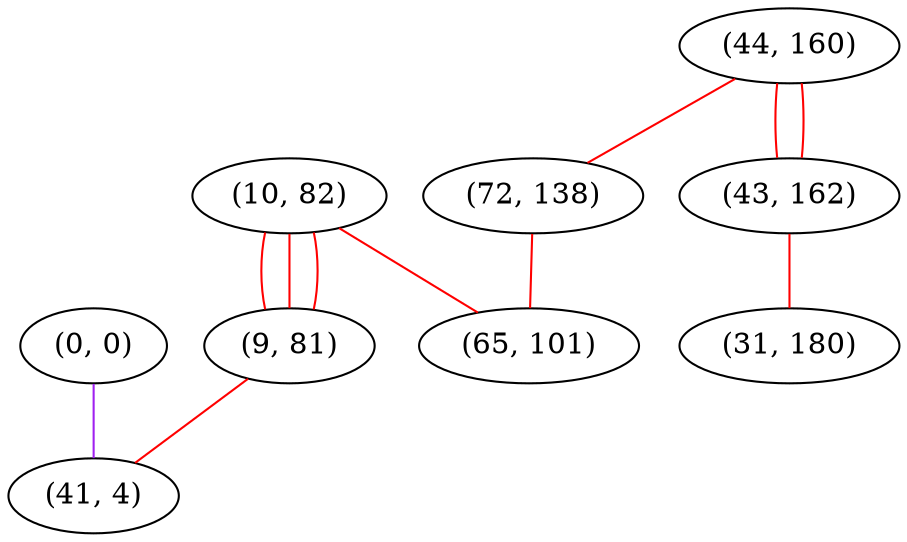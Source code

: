 graph "" {
"(0, 0)";
"(44, 160)";
"(43, 162)";
"(72, 138)";
"(10, 82)";
"(65, 101)";
"(9, 81)";
"(41, 4)";
"(31, 180)";
"(0, 0)" -- "(41, 4)"  [color=purple, key=0, weight=4];
"(44, 160)" -- "(43, 162)"  [color=red, key=0, weight=1];
"(44, 160)" -- "(43, 162)"  [color=red, key=1, weight=1];
"(44, 160)" -- "(72, 138)"  [color=red, key=0, weight=1];
"(43, 162)" -- "(31, 180)"  [color=red, key=0, weight=1];
"(72, 138)" -- "(65, 101)"  [color=red, key=0, weight=1];
"(10, 82)" -- "(65, 101)"  [color=red, key=0, weight=1];
"(10, 82)" -- "(9, 81)"  [color=red, key=0, weight=1];
"(10, 82)" -- "(9, 81)"  [color=red, key=1, weight=1];
"(10, 82)" -- "(9, 81)"  [color=red, key=2, weight=1];
"(9, 81)" -- "(41, 4)"  [color=red, key=0, weight=1];
}
